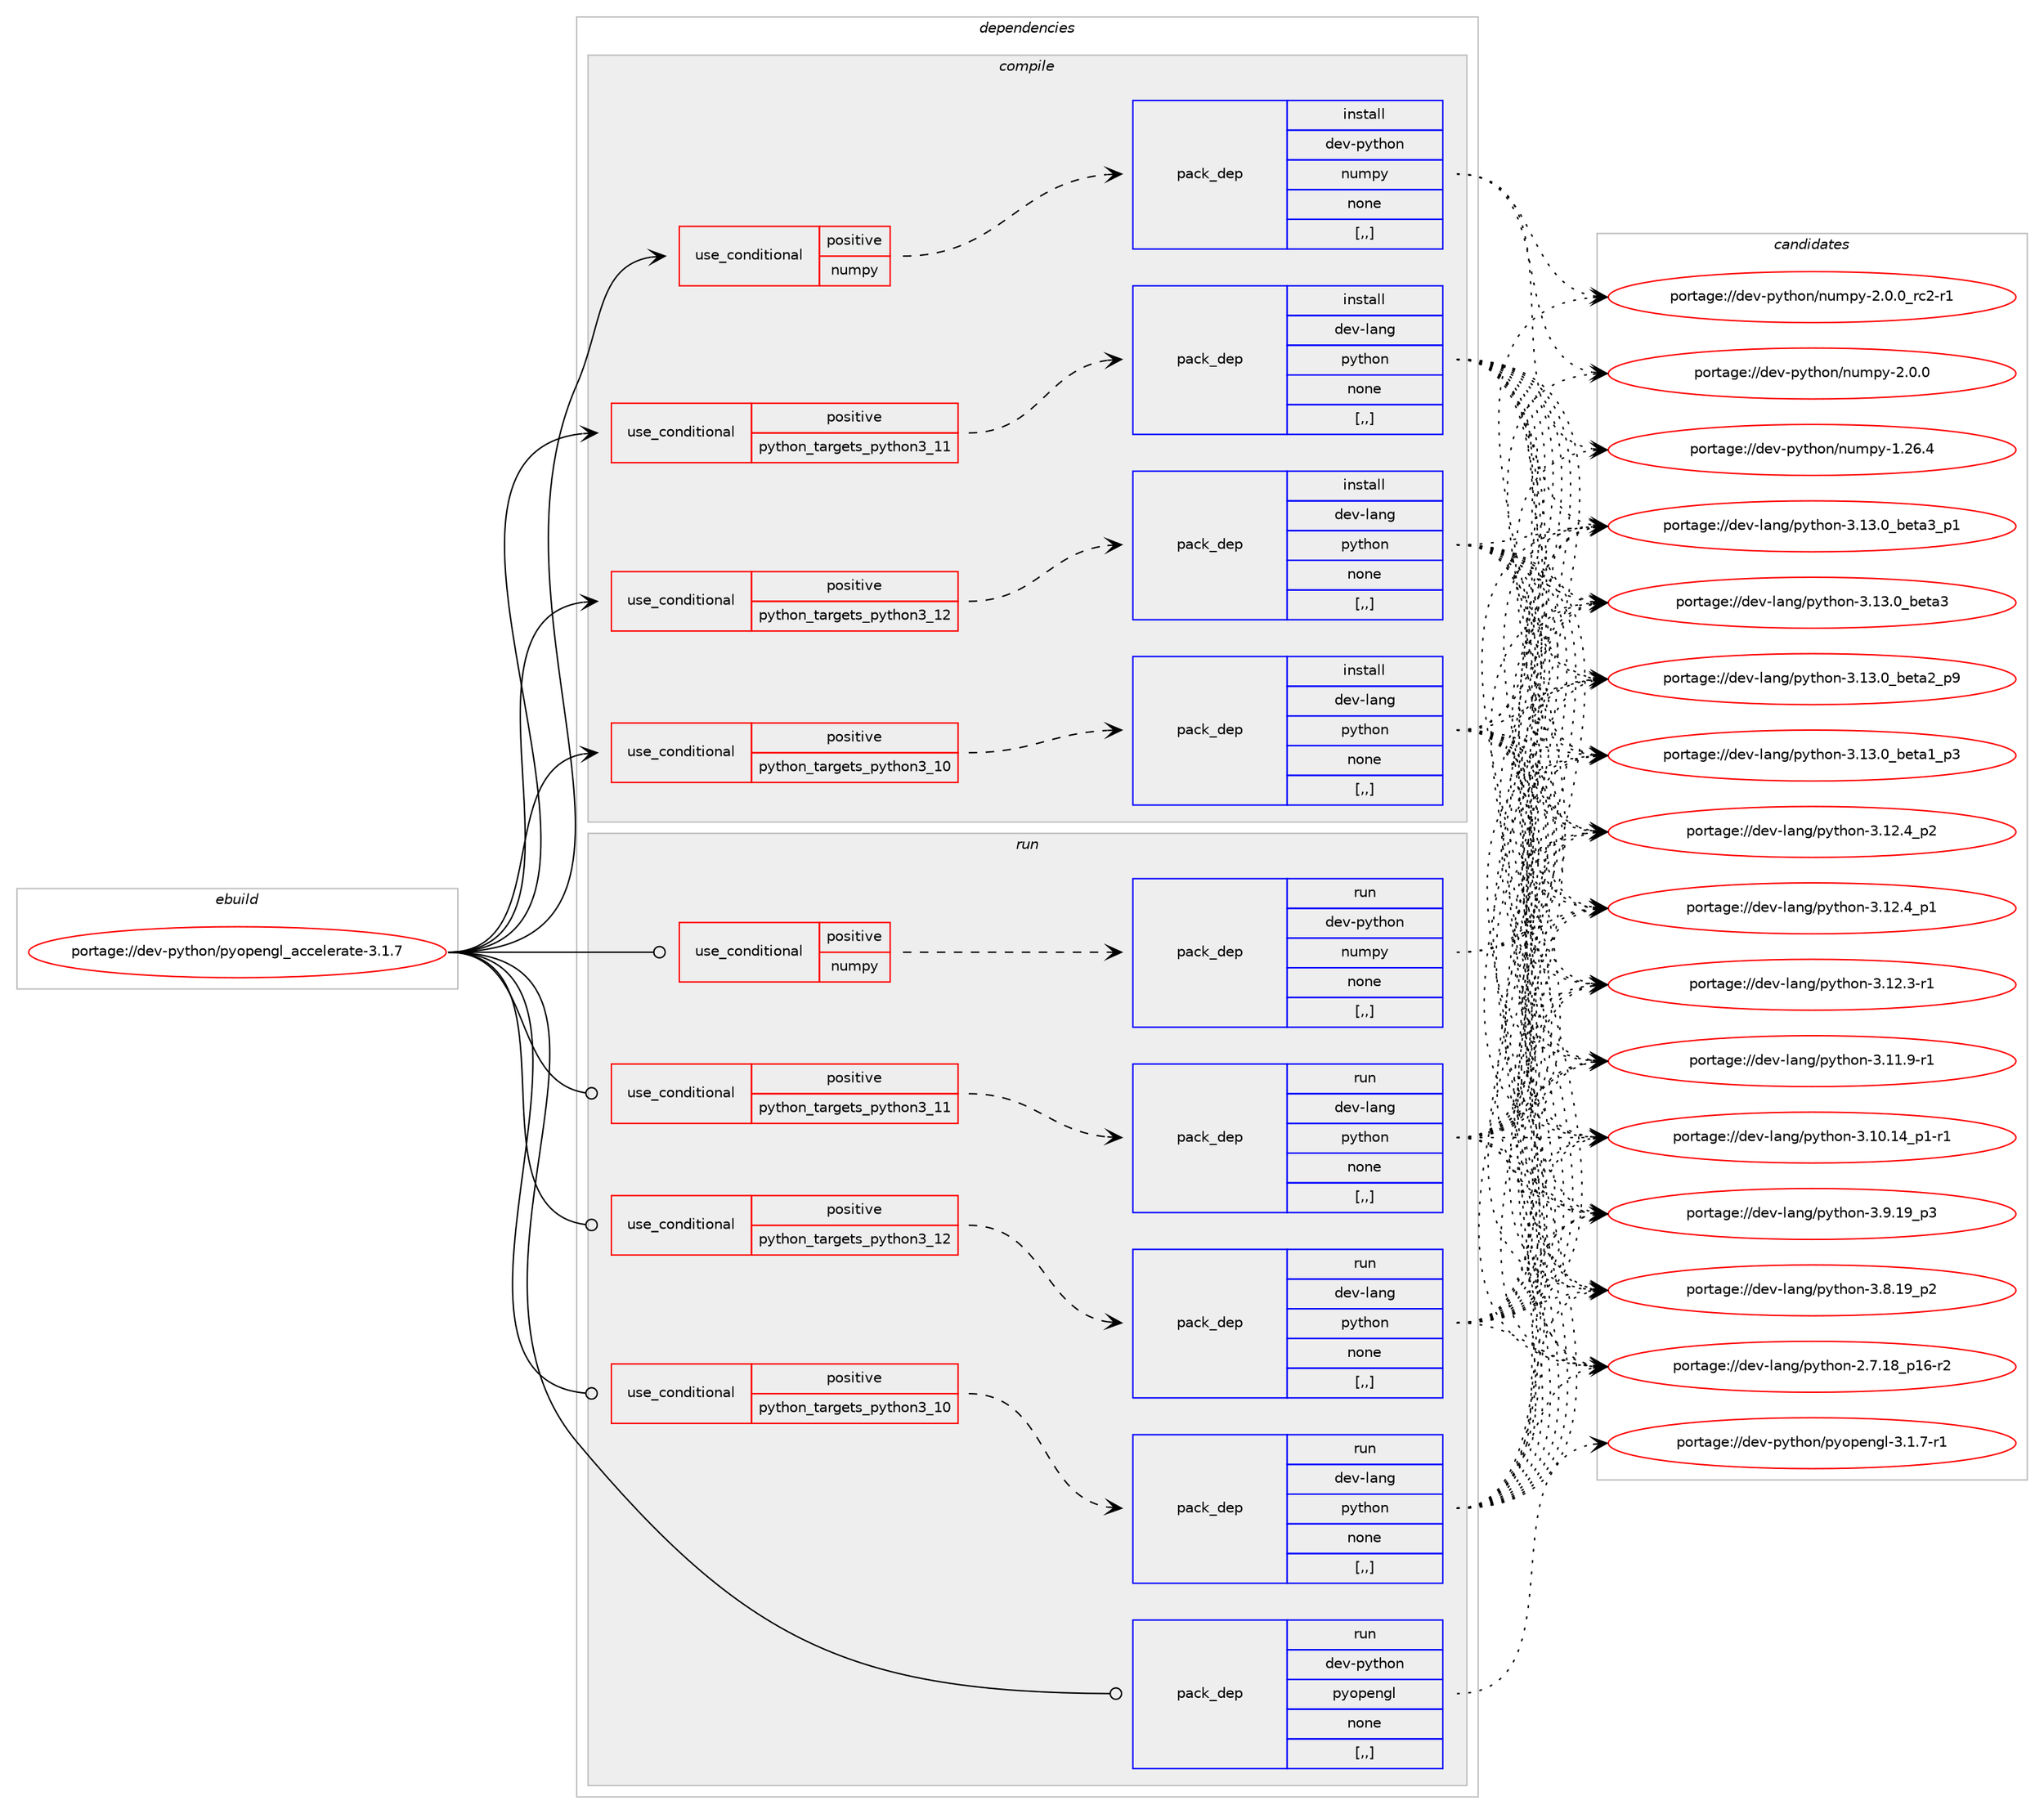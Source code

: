 digraph prolog {

# *************
# Graph options
# *************

newrank=true;
concentrate=true;
compound=true;
graph [rankdir=LR,fontname=Helvetica,fontsize=10,ranksep=1.5];#, ranksep=2.5, nodesep=0.2];
edge  [arrowhead=vee];
node  [fontname=Helvetica,fontsize=10];

# **********
# The ebuild
# **********

subgraph cluster_leftcol {
color=gray;
rank=same;
label=<<i>ebuild</i>>;
id [label="portage://dev-python/pyopengl_accelerate-3.1.7", color=red, width=4, href="../dev-python/pyopengl_accelerate-3.1.7.svg"];
}

# ****************
# The dependencies
# ****************

subgraph cluster_midcol {
color=gray;
label=<<i>dependencies</i>>;
subgraph cluster_compile {
fillcolor="#eeeeee";
style=filled;
label=<<i>compile</i>>;
subgraph cond36905 {
dependency156391 [label=<<TABLE BORDER="0" CELLBORDER="1" CELLSPACING="0" CELLPADDING="4"><TR><TD ROWSPAN="3" CELLPADDING="10">use_conditional</TD></TR><TR><TD>positive</TD></TR><TR><TD>numpy</TD></TR></TABLE>>, shape=none, color=red];
subgraph pack118243 {
dependency156392 [label=<<TABLE BORDER="0" CELLBORDER="1" CELLSPACING="0" CELLPADDING="4" WIDTH="220"><TR><TD ROWSPAN="6" CELLPADDING="30">pack_dep</TD></TR><TR><TD WIDTH="110">install</TD></TR><TR><TD>dev-python</TD></TR><TR><TD>numpy</TD></TR><TR><TD>none</TD></TR><TR><TD>[,,]</TD></TR></TABLE>>, shape=none, color=blue];
}
dependency156391:e -> dependency156392:w [weight=20,style="dashed",arrowhead="vee"];
}
id:e -> dependency156391:w [weight=20,style="solid",arrowhead="vee"];
subgraph cond36906 {
dependency156393 [label=<<TABLE BORDER="0" CELLBORDER="1" CELLSPACING="0" CELLPADDING="4"><TR><TD ROWSPAN="3" CELLPADDING="10">use_conditional</TD></TR><TR><TD>positive</TD></TR><TR><TD>python_targets_python3_10</TD></TR></TABLE>>, shape=none, color=red];
subgraph pack118244 {
dependency156394 [label=<<TABLE BORDER="0" CELLBORDER="1" CELLSPACING="0" CELLPADDING="4" WIDTH="220"><TR><TD ROWSPAN="6" CELLPADDING="30">pack_dep</TD></TR><TR><TD WIDTH="110">install</TD></TR><TR><TD>dev-lang</TD></TR><TR><TD>python</TD></TR><TR><TD>none</TD></TR><TR><TD>[,,]</TD></TR></TABLE>>, shape=none, color=blue];
}
dependency156393:e -> dependency156394:w [weight=20,style="dashed",arrowhead="vee"];
}
id:e -> dependency156393:w [weight=20,style="solid",arrowhead="vee"];
subgraph cond36907 {
dependency156395 [label=<<TABLE BORDER="0" CELLBORDER="1" CELLSPACING="0" CELLPADDING="4"><TR><TD ROWSPAN="3" CELLPADDING="10">use_conditional</TD></TR><TR><TD>positive</TD></TR><TR><TD>python_targets_python3_11</TD></TR></TABLE>>, shape=none, color=red];
subgraph pack118245 {
dependency156396 [label=<<TABLE BORDER="0" CELLBORDER="1" CELLSPACING="0" CELLPADDING="4" WIDTH="220"><TR><TD ROWSPAN="6" CELLPADDING="30">pack_dep</TD></TR><TR><TD WIDTH="110">install</TD></TR><TR><TD>dev-lang</TD></TR><TR><TD>python</TD></TR><TR><TD>none</TD></TR><TR><TD>[,,]</TD></TR></TABLE>>, shape=none, color=blue];
}
dependency156395:e -> dependency156396:w [weight=20,style="dashed",arrowhead="vee"];
}
id:e -> dependency156395:w [weight=20,style="solid",arrowhead="vee"];
subgraph cond36908 {
dependency156397 [label=<<TABLE BORDER="0" CELLBORDER="1" CELLSPACING="0" CELLPADDING="4"><TR><TD ROWSPAN="3" CELLPADDING="10">use_conditional</TD></TR><TR><TD>positive</TD></TR><TR><TD>python_targets_python3_12</TD></TR></TABLE>>, shape=none, color=red];
subgraph pack118246 {
dependency156398 [label=<<TABLE BORDER="0" CELLBORDER="1" CELLSPACING="0" CELLPADDING="4" WIDTH="220"><TR><TD ROWSPAN="6" CELLPADDING="30">pack_dep</TD></TR><TR><TD WIDTH="110">install</TD></TR><TR><TD>dev-lang</TD></TR><TR><TD>python</TD></TR><TR><TD>none</TD></TR><TR><TD>[,,]</TD></TR></TABLE>>, shape=none, color=blue];
}
dependency156397:e -> dependency156398:w [weight=20,style="dashed",arrowhead="vee"];
}
id:e -> dependency156397:w [weight=20,style="solid",arrowhead="vee"];
}
subgraph cluster_compileandrun {
fillcolor="#eeeeee";
style=filled;
label=<<i>compile and run</i>>;
}
subgraph cluster_run {
fillcolor="#eeeeee";
style=filled;
label=<<i>run</i>>;
subgraph cond36909 {
dependency156399 [label=<<TABLE BORDER="0" CELLBORDER="1" CELLSPACING="0" CELLPADDING="4"><TR><TD ROWSPAN="3" CELLPADDING="10">use_conditional</TD></TR><TR><TD>positive</TD></TR><TR><TD>numpy</TD></TR></TABLE>>, shape=none, color=red];
subgraph pack118247 {
dependency156400 [label=<<TABLE BORDER="0" CELLBORDER="1" CELLSPACING="0" CELLPADDING="4" WIDTH="220"><TR><TD ROWSPAN="6" CELLPADDING="30">pack_dep</TD></TR><TR><TD WIDTH="110">run</TD></TR><TR><TD>dev-python</TD></TR><TR><TD>numpy</TD></TR><TR><TD>none</TD></TR><TR><TD>[,,]</TD></TR></TABLE>>, shape=none, color=blue];
}
dependency156399:e -> dependency156400:w [weight=20,style="dashed",arrowhead="vee"];
}
id:e -> dependency156399:w [weight=20,style="solid",arrowhead="odot"];
subgraph cond36910 {
dependency156401 [label=<<TABLE BORDER="0" CELLBORDER="1" CELLSPACING="0" CELLPADDING="4"><TR><TD ROWSPAN="3" CELLPADDING="10">use_conditional</TD></TR><TR><TD>positive</TD></TR><TR><TD>python_targets_python3_10</TD></TR></TABLE>>, shape=none, color=red];
subgraph pack118248 {
dependency156402 [label=<<TABLE BORDER="0" CELLBORDER="1" CELLSPACING="0" CELLPADDING="4" WIDTH="220"><TR><TD ROWSPAN="6" CELLPADDING="30">pack_dep</TD></TR><TR><TD WIDTH="110">run</TD></TR><TR><TD>dev-lang</TD></TR><TR><TD>python</TD></TR><TR><TD>none</TD></TR><TR><TD>[,,]</TD></TR></TABLE>>, shape=none, color=blue];
}
dependency156401:e -> dependency156402:w [weight=20,style="dashed",arrowhead="vee"];
}
id:e -> dependency156401:w [weight=20,style="solid",arrowhead="odot"];
subgraph cond36911 {
dependency156403 [label=<<TABLE BORDER="0" CELLBORDER="1" CELLSPACING="0" CELLPADDING="4"><TR><TD ROWSPAN="3" CELLPADDING="10">use_conditional</TD></TR><TR><TD>positive</TD></TR><TR><TD>python_targets_python3_11</TD></TR></TABLE>>, shape=none, color=red];
subgraph pack118249 {
dependency156404 [label=<<TABLE BORDER="0" CELLBORDER="1" CELLSPACING="0" CELLPADDING="4" WIDTH="220"><TR><TD ROWSPAN="6" CELLPADDING="30">pack_dep</TD></TR><TR><TD WIDTH="110">run</TD></TR><TR><TD>dev-lang</TD></TR><TR><TD>python</TD></TR><TR><TD>none</TD></TR><TR><TD>[,,]</TD></TR></TABLE>>, shape=none, color=blue];
}
dependency156403:e -> dependency156404:w [weight=20,style="dashed",arrowhead="vee"];
}
id:e -> dependency156403:w [weight=20,style="solid",arrowhead="odot"];
subgraph cond36912 {
dependency156405 [label=<<TABLE BORDER="0" CELLBORDER="1" CELLSPACING="0" CELLPADDING="4"><TR><TD ROWSPAN="3" CELLPADDING="10">use_conditional</TD></TR><TR><TD>positive</TD></TR><TR><TD>python_targets_python3_12</TD></TR></TABLE>>, shape=none, color=red];
subgraph pack118250 {
dependency156406 [label=<<TABLE BORDER="0" CELLBORDER="1" CELLSPACING="0" CELLPADDING="4" WIDTH="220"><TR><TD ROWSPAN="6" CELLPADDING="30">pack_dep</TD></TR><TR><TD WIDTH="110">run</TD></TR><TR><TD>dev-lang</TD></TR><TR><TD>python</TD></TR><TR><TD>none</TD></TR><TR><TD>[,,]</TD></TR></TABLE>>, shape=none, color=blue];
}
dependency156405:e -> dependency156406:w [weight=20,style="dashed",arrowhead="vee"];
}
id:e -> dependency156405:w [weight=20,style="solid",arrowhead="odot"];
subgraph pack118251 {
dependency156407 [label=<<TABLE BORDER="0" CELLBORDER="1" CELLSPACING="0" CELLPADDING="4" WIDTH="220"><TR><TD ROWSPAN="6" CELLPADDING="30">pack_dep</TD></TR><TR><TD WIDTH="110">run</TD></TR><TR><TD>dev-python</TD></TR><TR><TD>pyopengl</TD></TR><TR><TD>none</TD></TR><TR><TD>[,,]</TD></TR></TABLE>>, shape=none, color=blue];
}
id:e -> dependency156407:w [weight=20,style="solid",arrowhead="odot"];
}
}

# **************
# The candidates
# **************

subgraph cluster_choices {
rank=same;
color=gray;
label=<<i>candidates</i>>;

subgraph choice118243 {
color=black;
nodesep=1;
choice10010111845112121116104111110471101171091121214550464846489511499504511449 [label="portage://dev-python/numpy-2.0.0_rc2-r1", color=red, width=4,href="../dev-python/numpy-2.0.0_rc2-r1.svg"];
choice1001011184511212111610411111047110117109112121455046484648 [label="portage://dev-python/numpy-2.0.0", color=red, width=4,href="../dev-python/numpy-2.0.0.svg"];
choice100101118451121211161041111104711011710911212145494650544652 [label="portage://dev-python/numpy-1.26.4", color=red, width=4,href="../dev-python/numpy-1.26.4.svg"];
dependency156392:e -> choice10010111845112121116104111110471101171091121214550464846489511499504511449:w [style=dotted,weight="100"];
dependency156392:e -> choice1001011184511212111610411111047110117109112121455046484648:w [style=dotted,weight="100"];
dependency156392:e -> choice100101118451121211161041111104711011710911212145494650544652:w [style=dotted,weight="100"];
}
subgraph choice118244 {
color=black;
nodesep=1;
choice10010111845108971101034711212111610411111045514649514648959810111697519511249 [label="portage://dev-lang/python-3.13.0_beta3_p1", color=red, width=4,href="../dev-lang/python-3.13.0_beta3_p1.svg"];
choice1001011184510897110103471121211161041111104551464951464895981011169751 [label="portage://dev-lang/python-3.13.0_beta3", color=red, width=4,href="../dev-lang/python-3.13.0_beta3.svg"];
choice10010111845108971101034711212111610411111045514649514648959810111697509511257 [label="portage://dev-lang/python-3.13.0_beta2_p9", color=red, width=4,href="../dev-lang/python-3.13.0_beta2_p9.svg"];
choice10010111845108971101034711212111610411111045514649514648959810111697499511251 [label="portage://dev-lang/python-3.13.0_beta1_p3", color=red, width=4,href="../dev-lang/python-3.13.0_beta1_p3.svg"];
choice100101118451089711010347112121116104111110455146495046529511250 [label="portage://dev-lang/python-3.12.4_p2", color=red, width=4,href="../dev-lang/python-3.12.4_p2.svg"];
choice100101118451089711010347112121116104111110455146495046529511249 [label="portage://dev-lang/python-3.12.4_p1", color=red, width=4,href="../dev-lang/python-3.12.4_p1.svg"];
choice100101118451089711010347112121116104111110455146495046514511449 [label="portage://dev-lang/python-3.12.3-r1", color=red, width=4,href="../dev-lang/python-3.12.3-r1.svg"];
choice100101118451089711010347112121116104111110455146494946574511449 [label="portage://dev-lang/python-3.11.9-r1", color=red, width=4,href="../dev-lang/python-3.11.9-r1.svg"];
choice100101118451089711010347112121116104111110455146494846495295112494511449 [label="portage://dev-lang/python-3.10.14_p1-r1", color=red, width=4,href="../dev-lang/python-3.10.14_p1-r1.svg"];
choice100101118451089711010347112121116104111110455146574649579511251 [label="portage://dev-lang/python-3.9.19_p3", color=red, width=4,href="../dev-lang/python-3.9.19_p3.svg"];
choice100101118451089711010347112121116104111110455146564649579511250 [label="portage://dev-lang/python-3.8.19_p2", color=red, width=4,href="../dev-lang/python-3.8.19_p2.svg"];
choice100101118451089711010347112121116104111110455046554649569511249544511450 [label="portage://dev-lang/python-2.7.18_p16-r2", color=red, width=4,href="../dev-lang/python-2.7.18_p16-r2.svg"];
dependency156394:e -> choice10010111845108971101034711212111610411111045514649514648959810111697519511249:w [style=dotted,weight="100"];
dependency156394:e -> choice1001011184510897110103471121211161041111104551464951464895981011169751:w [style=dotted,weight="100"];
dependency156394:e -> choice10010111845108971101034711212111610411111045514649514648959810111697509511257:w [style=dotted,weight="100"];
dependency156394:e -> choice10010111845108971101034711212111610411111045514649514648959810111697499511251:w [style=dotted,weight="100"];
dependency156394:e -> choice100101118451089711010347112121116104111110455146495046529511250:w [style=dotted,weight="100"];
dependency156394:e -> choice100101118451089711010347112121116104111110455146495046529511249:w [style=dotted,weight="100"];
dependency156394:e -> choice100101118451089711010347112121116104111110455146495046514511449:w [style=dotted,weight="100"];
dependency156394:e -> choice100101118451089711010347112121116104111110455146494946574511449:w [style=dotted,weight="100"];
dependency156394:e -> choice100101118451089711010347112121116104111110455146494846495295112494511449:w [style=dotted,weight="100"];
dependency156394:e -> choice100101118451089711010347112121116104111110455146574649579511251:w [style=dotted,weight="100"];
dependency156394:e -> choice100101118451089711010347112121116104111110455146564649579511250:w [style=dotted,weight="100"];
dependency156394:e -> choice100101118451089711010347112121116104111110455046554649569511249544511450:w [style=dotted,weight="100"];
}
subgraph choice118245 {
color=black;
nodesep=1;
choice10010111845108971101034711212111610411111045514649514648959810111697519511249 [label="portage://dev-lang/python-3.13.0_beta3_p1", color=red, width=4,href="../dev-lang/python-3.13.0_beta3_p1.svg"];
choice1001011184510897110103471121211161041111104551464951464895981011169751 [label="portage://dev-lang/python-3.13.0_beta3", color=red, width=4,href="../dev-lang/python-3.13.0_beta3.svg"];
choice10010111845108971101034711212111610411111045514649514648959810111697509511257 [label="portage://dev-lang/python-3.13.0_beta2_p9", color=red, width=4,href="../dev-lang/python-3.13.0_beta2_p9.svg"];
choice10010111845108971101034711212111610411111045514649514648959810111697499511251 [label="portage://dev-lang/python-3.13.0_beta1_p3", color=red, width=4,href="../dev-lang/python-3.13.0_beta1_p3.svg"];
choice100101118451089711010347112121116104111110455146495046529511250 [label="portage://dev-lang/python-3.12.4_p2", color=red, width=4,href="../dev-lang/python-3.12.4_p2.svg"];
choice100101118451089711010347112121116104111110455146495046529511249 [label="portage://dev-lang/python-3.12.4_p1", color=red, width=4,href="../dev-lang/python-3.12.4_p1.svg"];
choice100101118451089711010347112121116104111110455146495046514511449 [label="portage://dev-lang/python-3.12.3-r1", color=red, width=4,href="../dev-lang/python-3.12.3-r1.svg"];
choice100101118451089711010347112121116104111110455146494946574511449 [label="portage://dev-lang/python-3.11.9-r1", color=red, width=4,href="../dev-lang/python-3.11.9-r1.svg"];
choice100101118451089711010347112121116104111110455146494846495295112494511449 [label="portage://dev-lang/python-3.10.14_p1-r1", color=red, width=4,href="../dev-lang/python-3.10.14_p1-r1.svg"];
choice100101118451089711010347112121116104111110455146574649579511251 [label="portage://dev-lang/python-3.9.19_p3", color=red, width=4,href="../dev-lang/python-3.9.19_p3.svg"];
choice100101118451089711010347112121116104111110455146564649579511250 [label="portage://dev-lang/python-3.8.19_p2", color=red, width=4,href="../dev-lang/python-3.8.19_p2.svg"];
choice100101118451089711010347112121116104111110455046554649569511249544511450 [label="portage://dev-lang/python-2.7.18_p16-r2", color=red, width=4,href="../dev-lang/python-2.7.18_p16-r2.svg"];
dependency156396:e -> choice10010111845108971101034711212111610411111045514649514648959810111697519511249:w [style=dotted,weight="100"];
dependency156396:e -> choice1001011184510897110103471121211161041111104551464951464895981011169751:w [style=dotted,weight="100"];
dependency156396:e -> choice10010111845108971101034711212111610411111045514649514648959810111697509511257:w [style=dotted,weight="100"];
dependency156396:e -> choice10010111845108971101034711212111610411111045514649514648959810111697499511251:w [style=dotted,weight="100"];
dependency156396:e -> choice100101118451089711010347112121116104111110455146495046529511250:w [style=dotted,weight="100"];
dependency156396:e -> choice100101118451089711010347112121116104111110455146495046529511249:w [style=dotted,weight="100"];
dependency156396:e -> choice100101118451089711010347112121116104111110455146495046514511449:w [style=dotted,weight="100"];
dependency156396:e -> choice100101118451089711010347112121116104111110455146494946574511449:w [style=dotted,weight="100"];
dependency156396:e -> choice100101118451089711010347112121116104111110455146494846495295112494511449:w [style=dotted,weight="100"];
dependency156396:e -> choice100101118451089711010347112121116104111110455146574649579511251:w [style=dotted,weight="100"];
dependency156396:e -> choice100101118451089711010347112121116104111110455146564649579511250:w [style=dotted,weight="100"];
dependency156396:e -> choice100101118451089711010347112121116104111110455046554649569511249544511450:w [style=dotted,weight="100"];
}
subgraph choice118246 {
color=black;
nodesep=1;
choice10010111845108971101034711212111610411111045514649514648959810111697519511249 [label="portage://dev-lang/python-3.13.0_beta3_p1", color=red, width=4,href="../dev-lang/python-3.13.0_beta3_p1.svg"];
choice1001011184510897110103471121211161041111104551464951464895981011169751 [label="portage://dev-lang/python-3.13.0_beta3", color=red, width=4,href="../dev-lang/python-3.13.0_beta3.svg"];
choice10010111845108971101034711212111610411111045514649514648959810111697509511257 [label="portage://dev-lang/python-3.13.0_beta2_p9", color=red, width=4,href="../dev-lang/python-3.13.0_beta2_p9.svg"];
choice10010111845108971101034711212111610411111045514649514648959810111697499511251 [label="portage://dev-lang/python-3.13.0_beta1_p3", color=red, width=4,href="../dev-lang/python-3.13.0_beta1_p3.svg"];
choice100101118451089711010347112121116104111110455146495046529511250 [label="portage://dev-lang/python-3.12.4_p2", color=red, width=4,href="../dev-lang/python-3.12.4_p2.svg"];
choice100101118451089711010347112121116104111110455146495046529511249 [label="portage://dev-lang/python-3.12.4_p1", color=red, width=4,href="../dev-lang/python-3.12.4_p1.svg"];
choice100101118451089711010347112121116104111110455146495046514511449 [label="portage://dev-lang/python-3.12.3-r1", color=red, width=4,href="../dev-lang/python-3.12.3-r1.svg"];
choice100101118451089711010347112121116104111110455146494946574511449 [label="portage://dev-lang/python-3.11.9-r1", color=red, width=4,href="../dev-lang/python-3.11.9-r1.svg"];
choice100101118451089711010347112121116104111110455146494846495295112494511449 [label="portage://dev-lang/python-3.10.14_p1-r1", color=red, width=4,href="../dev-lang/python-3.10.14_p1-r1.svg"];
choice100101118451089711010347112121116104111110455146574649579511251 [label="portage://dev-lang/python-3.9.19_p3", color=red, width=4,href="../dev-lang/python-3.9.19_p3.svg"];
choice100101118451089711010347112121116104111110455146564649579511250 [label="portage://dev-lang/python-3.8.19_p2", color=red, width=4,href="../dev-lang/python-3.8.19_p2.svg"];
choice100101118451089711010347112121116104111110455046554649569511249544511450 [label="portage://dev-lang/python-2.7.18_p16-r2", color=red, width=4,href="../dev-lang/python-2.7.18_p16-r2.svg"];
dependency156398:e -> choice10010111845108971101034711212111610411111045514649514648959810111697519511249:w [style=dotted,weight="100"];
dependency156398:e -> choice1001011184510897110103471121211161041111104551464951464895981011169751:w [style=dotted,weight="100"];
dependency156398:e -> choice10010111845108971101034711212111610411111045514649514648959810111697509511257:w [style=dotted,weight="100"];
dependency156398:e -> choice10010111845108971101034711212111610411111045514649514648959810111697499511251:w [style=dotted,weight="100"];
dependency156398:e -> choice100101118451089711010347112121116104111110455146495046529511250:w [style=dotted,weight="100"];
dependency156398:e -> choice100101118451089711010347112121116104111110455146495046529511249:w [style=dotted,weight="100"];
dependency156398:e -> choice100101118451089711010347112121116104111110455146495046514511449:w [style=dotted,weight="100"];
dependency156398:e -> choice100101118451089711010347112121116104111110455146494946574511449:w [style=dotted,weight="100"];
dependency156398:e -> choice100101118451089711010347112121116104111110455146494846495295112494511449:w [style=dotted,weight="100"];
dependency156398:e -> choice100101118451089711010347112121116104111110455146574649579511251:w [style=dotted,weight="100"];
dependency156398:e -> choice100101118451089711010347112121116104111110455146564649579511250:w [style=dotted,weight="100"];
dependency156398:e -> choice100101118451089711010347112121116104111110455046554649569511249544511450:w [style=dotted,weight="100"];
}
subgraph choice118247 {
color=black;
nodesep=1;
choice10010111845112121116104111110471101171091121214550464846489511499504511449 [label="portage://dev-python/numpy-2.0.0_rc2-r1", color=red, width=4,href="../dev-python/numpy-2.0.0_rc2-r1.svg"];
choice1001011184511212111610411111047110117109112121455046484648 [label="portage://dev-python/numpy-2.0.0", color=red, width=4,href="../dev-python/numpy-2.0.0.svg"];
choice100101118451121211161041111104711011710911212145494650544652 [label="portage://dev-python/numpy-1.26.4", color=red, width=4,href="../dev-python/numpy-1.26.4.svg"];
dependency156400:e -> choice10010111845112121116104111110471101171091121214550464846489511499504511449:w [style=dotted,weight="100"];
dependency156400:e -> choice1001011184511212111610411111047110117109112121455046484648:w [style=dotted,weight="100"];
dependency156400:e -> choice100101118451121211161041111104711011710911212145494650544652:w [style=dotted,weight="100"];
}
subgraph choice118248 {
color=black;
nodesep=1;
choice10010111845108971101034711212111610411111045514649514648959810111697519511249 [label="portage://dev-lang/python-3.13.0_beta3_p1", color=red, width=4,href="../dev-lang/python-3.13.0_beta3_p1.svg"];
choice1001011184510897110103471121211161041111104551464951464895981011169751 [label="portage://dev-lang/python-3.13.0_beta3", color=red, width=4,href="../dev-lang/python-3.13.0_beta3.svg"];
choice10010111845108971101034711212111610411111045514649514648959810111697509511257 [label="portage://dev-lang/python-3.13.0_beta2_p9", color=red, width=4,href="../dev-lang/python-3.13.0_beta2_p9.svg"];
choice10010111845108971101034711212111610411111045514649514648959810111697499511251 [label="portage://dev-lang/python-3.13.0_beta1_p3", color=red, width=4,href="../dev-lang/python-3.13.0_beta1_p3.svg"];
choice100101118451089711010347112121116104111110455146495046529511250 [label="portage://dev-lang/python-3.12.4_p2", color=red, width=4,href="../dev-lang/python-3.12.4_p2.svg"];
choice100101118451089711010347112121116104111110455146495046529511249 [label="portage://dev-lang/python-3.12.4_p1", color=red, width=4,href="../dev-lang/python-3.12.4_p1.svg"];
choice100101118451089711010347112121116104111110455146495046514511449 [label="portage://dev-lang/python-3.12.3-r1", color=red, width=4,href="../dev-lang/python-3.12.3-r1.svg"];
choice100101118451089711010347112121116104111110455146494946574511449 [label="portage://dev-lang/python-3.11.9-r1", color=red, width=4,href="../dev-lang/python-3.11.9-r1.svg"];
choice100101118451089711010347112121116104111110455146494846495295112494511449 [label="portage://dev-lang/python-3.10.14_p1-r1", color=red, width=4,href="../dev-lang/python-3.10.14_p1-r1.svg"];
choice100101118451089711010347112121116104111110455146574649579511251 [label="portage://dev-lang/python-3.9.19_p3", color=red, width=4,href="../dev-lang/python-3.9.19_p3.svg"];
choice100101118451089711010347112121116104111110455146564649579511250 [label="portage://dev-lang/python-3.8.19_p2", color=red, width=4,href="../dev-lang/python-3.8.19_p2.svg"];
choice100101118451089711010347112121116104111110455046554649569511249544511450 [label="portage://dev-lang/python-2.7.18_p16-r2", color=red, width=4,href="../dev-lang/python-2.7.18_p16-r2.svg"];
dependency156402:e -> choice10010111845108971101034711212111610411111045514649514648959810111697519511249:w [style=dotted,weight="100"];
dependency156402:e -> choice1001011184510897110103471121211161041111104551464951464895981011169751:w [style=dotted,weight="100"];
dependency156402:e -> choice10010111845108971101034711212111610411111045514649514648959810111697509511257:w [style=dotted,weight="100"];
dependency156402:e -> choice10010111845108971101034711212111610411111045514649514648959810111697499511251:w [style=dotted,weight="100"];
dependency156402:e -> choice100101118451089711010347112121116104111110455146495046529511250:w [style=dotted,weight="100"];
dependency156402:e -> choice100101118451089711010347112121116104111110455146495046529511249:w [style=dotted,weight="100"];
dependency156402:e -> choice100101118451089711010347112121116104111110455146495046514511449:w [style=dotted,weight="100"];
dependency156402:e -> choice100101118451089711010347112121116104111110455146494946574511449:w [style=dotted,weight="100"];
dependency156402:e -> choice100101118451089711010347112121116104111110455146494846495295112494511449:w [style=dotted,weight="100"];
dependency156402:e -> choice100101118451089711010347112121116104111110455146574649579511251:w [style=dotted,weight="100"];
dependency156402:e -> choice100101118451089711010347112121116104111110455146564649579511250:w [style=dotted,weight="100"];
dependency156402:e -> choice100101118451089711010347112121116104111110455046554649569511249544511450:w [style=dotted,weight="100"];
}
subgraph choice118249 {
color=black;
nodesep=1;
choice10010111845108971101034711212111610411111045514649514648959810111697519511249 [label="portage://dev-lang/python-3.13.0_beta3_p1", color=red, width=4,href="../dev-lang/python-3.13.0_beta3_p1.svg"];
choice1001011184510897110103471121211161041111104551464951464895981011169751 [label="portage://dev-lang/python-3.13.0_beta3", color=red, width=4,href="../dev-lang/python-3.13.0_beta3.svg"];
choice10010111845108971101034711212111610411111045514649514648959810111697509511257 [label="portage://dev-lang/python-3.13.0_beta2_p9", color=red, width=4,href="../dev-lang/python-3.13.0_beta2_p9.svg"];
choice10010111845108971101034711212111610411111045514649514648959810111697499511251 [label="portage://dev-lang/python-3.13.0_beta1_p3", color=red, width=4,href="../dev-lang/python-3.13.0_beta1_p3.svg"];
choice100101118451089711010347112121116104111110455146495046529511250 [label="portage://dev-lang/python-3.12.4_p2", color=red, width=4,href="../dev-lang/python-3.12.4_p2.svg"];
choice100101118451089711010347112121116104111110455146495046529511249 [label="portage://dev-lang/python-3.12.4_p1", color=red, width=4,href="../dev-lang/python-3.12.4_p1.svg"];
choice100101118451089711010347112121116104111110455146495046514511449 [label="portage://dev-lang/python-3.12.3-r1", color=red, width=4,href="../dev-lang/python-3.12.3-r1.svg"];
choice100101118451089711010347112121116104111110455146494946574511449 [label="portage://dev-lang/python-3.11.9-r1", color=red, width=4,href="../dev-lang/python-3.11.9-r1.svg"];
choice100101118451089711010347112121116104111110455146494846495295112494511449 [label="portage://dev-lang/python-3.10.14_p1-r1", color=red, width=4,href="../dev-lang/python-3.10.14_p1-r1.svg"];
choice100101118451089711010347112121116104111110455146574649579511251 [label="portage://dev-lang/python-3.9.19_p3", color=red, width=4,href="../dev-lang/python-3.9.19_p3.svg"];
choice100101118451089711010347112121116104111110455146564649579511250 [label="portage://dev-lang/python-3.8.19_p2", color=red, width=4,href="../dev-lang/python-3.8.19_p2.svg"];
choice100101118451089711010347112121116104111110455046554649569511249544511450 [label="portage://dev-lang/python-2.7.18_p16-r2", color=red, width=4,href="../dev-lang/python-2.7.18_p16-r2.svg"];
dependency156404:e -> choice10010111845108971101034711212111610411111045514649514648959810111697519511249:w [style=dotted,weight="100"];
dependency156404:e -> choice1001011184510897110103471121211161041111104551464951464895981011169751:w [style=dotted,weight="100"];
dependency156404:e -> choice10010111845108971101034711212111610411111045514649514648959810111697509511257:w [style=dotted,weight="100"];
dependency156404:e -> choice10010111845108971101034711212111610411111045514649514648959810111697499511251:w [style=dotted,weight="100"];
dependency156404:e -> choice100101118451089711010347112121116104111110455146495046529511250:w [style=dotted,weight="100"];
dependency156404:e -> choice100101118451089711010347112121116104111110455146495046529511249:w [style=dotted,weight="100"];
dependency156404:e -> choice100101118451089711010347112121116104111110455146495046514511449:w [style=dotted,weight="100"];
dependency156404:e -> choice100101118451089711010347112121116104111110455146494946574511449:w [style=dotted,weight="100"];
dependency156404:e -> choice100101118451089711010347112121116104111110455146494846495295112494511449:w [style=dotted,weight="100"];
dependency156404:e -> choice100101118451089711010347112121116104111110455146574649579511251:w [style=dotted,weight="100"];
dependency156404:e -> choice100101118451089711010347112121116104111110455146564649579511250:w [style=dotted,weight="100"];
dependency156404:e -> choice100101118451089711010347112121116104111110455046554649569511249544511450:w [style=dotted,weight="100"];
}
subgraph choice118250 {
color=black;
nodesep=1;
choice10010111845108971101034711212111610411111045514649514648959810111697519511249 [label="portage://dev-lang/python-3.13.0_beta3_p1", color=red, width=4,href="../dev-lang/python-3.13.0_beta3_p1.svg"];
choice1001011184510897110103471121211161041111104551464951464895981011169751 [label="portage://dev-lang/python-3.13.0_beta3", color=red, width=4,href="../dev-lang/python-3.13.0_beta3.svg"];
choice10010111845108971101034711212111610411111045514649514648959810111697509511257 [label="portage://dev-lang/python-3.13.0_beta2_p9", color=red, width=4,href="../dev-lang/python-3.13.0_beta2_p9.svg"];
choice10010111845108971101034711212111610411111045514649514648959810111697499511251 [label="portage://dev-lang/python-3.13.0_beta1_p3", color=red, width=4,href="../dev-lang/python-3.13.0_beta1_p3.svg"];
choice100101118451089711010347112121116104111110455146495046529511250 [label="portage://dev-lang/python-3.12.4_p2", color=red, width=4,href="../dev-lang/python-3.12.4_p2.svg"];
choice100101118451089711010347112121116104111110455146495046529511249 [label="portage://dev-lang/python-3.12.4_p1", color=red, width=4,href="../dev-lang/python-3.12.4_p1.svg"];
choice100101118451089711010347112121116104111110455146495046514511449 [label="portage://dev-lang/python-3.12.3-r1", color=red, width=4,href="../dev-lang/python-3.12.3-r1.svg"];
choice100101118451089711010347112121116104111110455146494946574511449 [label="portage://dev-lang/python-3.11.9-r1", color=red, width=4,href="../dev-lang/python-3.11.9-r1.svg"];
choice100101118451089711010347112121116104111110455146494846495295112494511449 [label="portage://dev-lang/python-3.10.14_p1-r1", color=red, width=4,href="../dev-lang/python-3.10.14_p1-r1.svg"];
choice100101118451089711010347112121116104111110455146574649579511251 [label="portage://dev-lang/python-3.9.19_p3", color=red, width=4,href="../dev-lang/python-3.9.19_p3.svg"];
choice100101118451089711010347112121116104111110455146564649579511250 [label="portage://dev-lang/python-3.8.19_p2", color=red, width=4,href="../dev-lang/python-3.8.19_p2.svg"];
choice100101118451089711010347112121116104111110455046554649569511249544511450 [label="portage://dev-lang/python-2.7.18_p16-r2", color=red, width=4,href="../dev-lang/python-2.7.18_p16-r2.svg"];
dependency156406:e -> choice10010111845108971101034711212111610411111045514649514648959810111697519511249:w [style=dotted,weight="100"];
dependency156406:e -> choice1001011184510897110103471121211161041111104551464951464895981011169751:w [style=dotted,weight="100"];
dependency156406:e -> choice10010111845108971101034711212111610411111045514649514648959810111697509511257:w [style=dotted,weight="100"];
dependency156406:e -> choice10010111845108971101034711212111610411111045514649514648959810111697499511251:w [style=dotted,weight="100"];
dependency156406:e -> choice100101118451089711010347112121116104111110455146495046529511250:w [style=dotted,weight="100"];
dependency156406:e -> choice100101118451089711010347112121116104111110455146495046529511249:w [style=dotted,weight="100"];
dependency156406:e -> choice100101118451089711010347112121116104111110455146495046514511449:w [style=dotted,weight="100"];
dependency156406:e -> choice100101118451089711010347112121116104111110455146494946574511449:w [style=dotted,weight="100"];
dependency156406:e -> choice100101118451089711010347112121116104111110455146494846495295112494511449:w [style=dotted,weight="100"];
dependency156406:e -> choice100101118451089711010347112121116104111110455146574649579511251:w [style=dotted,weight="100"];
dependency156406:e -> choice100101118451089711010347112121116104111110455146564649579511250:w [style=dotted,weight="100"];
dependency156406:e -> choice100101118451089711010347112121116104111110455046554649569511249544511450:w [style=dotted,weight="100"];
}
subgraph choice118251 {
color=black;
nodesep=1;
choice10010111845112121116104111110471121211111121011101031084551464946554511449 [label="portage://dev-python/pyopengl-3.1.7-r1", color=red, width=4,href="../dev-python/pyopengl-3.1.7-r1.svg"];
dependency156407:e -> choice10010111845112121116104111110471121211111121011101031084551464946554511449:w [style=dotted,weight="100"];
}
}

}
